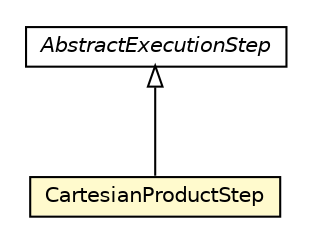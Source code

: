 #!/usr/local/bin/dot
#
# Class diagram 
# Generated by UMLGraph version R5_6-24-gf6e263 (http://www.umlgraph.org/)
#

digraph G {
	edge [fontname="Helvetica",fontsize=10,labelfontname="Helvetica",labelfontsize=10];
	node [fontname="Helvetica",fontsize=10,shape=plaintext];
	nodesep=0.25;
	ranksep=0.5;
	// com.orientechnologies.orient.core.sql.executor.AbstractExecutionStep
	c923091 [label=<<table title="com.orientechnologies.orient.core.sql.executor.AbstractExecutionStep" border="0" cellborder="1" cellspacing="0" cellpadding="2" port="p" href="./AbstractExecutionStep.html">
		<tr><td><table border="0" cellspacing="0" cellpadding="1">
<tr><td align="center" balign="center"><font face="Helvetica-Oblique"> AbstractExecutionStep </font></td></tr>
		</table></td></tr>
		</table>>, URL="./AbstractExecutionStep.html", fontname="Helvetica", fontcolor="black", fontsize=10.0];
	// com.orientechnologies.orient.core.sql.executor.CartesianProductStep
	c923161 [label=<<table title="com.orientechnologies.orient.core.sql.executor.CartesianProductStep" border="0" cellborder="1" cellspacing="0" cellpadding="2" port="p" bgcolor="lemonChiffon" href="./CartesianProductStep.html">
		<tr><td><table border="0" cellspacing="0" cellpadding="1">
<tr><td align="center" balign="center"> CartesianProductStep </td></tr>
		</table></td></tr>
		</table>>, URL="./CartesianProductStep.html", fontname="Helvetica", fontcolor="black", fontsize=10.0];
	//com.orientechnologies.orient.core.sql.executor.CartesianProductStep extends com.orientechnologies.orient.core.sql.executor.AbstractExecutionStep
	c923091:p -> c923161:p [dir=back,arrowtail=empty];
}

